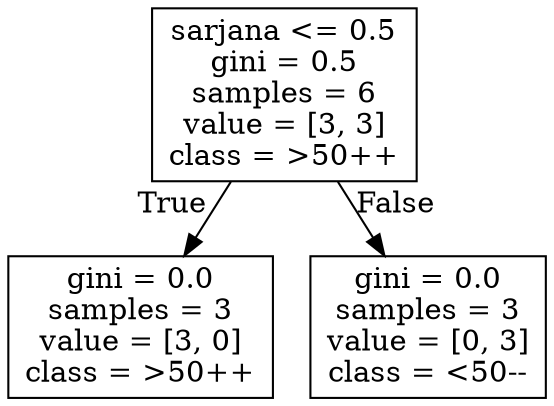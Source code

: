digraph Tree {
node [shape=box] ;
0 [label="sarjana <= 0.5\ngini = 0.5\nsamples = 6\nvalue = [3, 3]\nclass = >50++"] ;
1 [label="gini = 0.0\nsamples = 3\nvalue = [3, 0]\nclass = >50++"] ;
0 -> 1 [labeldistance=2.5, labelangle=45, headlabel="True"] ;
2 [label="gini = 0.0\nsamples = 3\nvalue = [0, 3]\nclass = <50--"] ;
0 -> 2 [labeldistance=2.5, labelangle=-45, headlabel="False"] ;
}